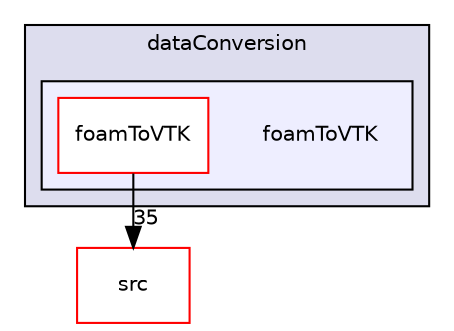 digraph "applications/utilities/postProcessing/dataConversion/foamToVTK" {
  bgcolor=transparent;
  compound=true
  node [ fontsize="10", fontname="Helvetica"];
  edge [ labelfontsize="10", labelfontname="Helvetica"];
  subgraph clusterdir_287a8ee951d3c46055211652d30251ed {
    graph [ bgcolor="#ddddee", pencolor="black", label="dataConversion" fontname="Helvetica", fontsize="10", URL="dir_287a8ee951d3c46055211652d30251ed.html"]
  subgraph clusterdir_f73f3a59aefc419d78bd8216641486ec {
    graph [ bgcolor="#eeeeff", pencolor="black", label="" URL="dir_f73f3a59aefc419d78bd8216641486ec.html"];
    dir_f73f3a59aefc419d78bd8216641486ec [shape=plaintext label="foamToVTK"];
    dir_693ba0d9de58af90fe9d505556b56bd4 [shape=box label="foamToVTK" color="red" fillcolor="white" style="filled" URL="dir_693ba0d9de58af90fe9d505556b56bd4.html"];
  }
  }
  dir_68267d1309a1af8e8297ef4c3efbcdba [shape=box label="src" color="red" URL="dir_68267d1309a1af8e8297ef4c3efbcdba.html"];
  dir_693ba0d9de58af90fe9d505556b56bd4->dir_68267d1309a1af8e8297ef4c3efbcdba [headlabel="35", labeldistance=1.5 headhref="dir_000597_000730.html"];
}
